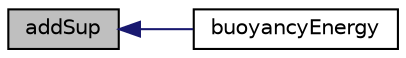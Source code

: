 digraph "addSup"
{
  bgcolor="transparent";
  edge [fontname="Helvetica",fontsize="10",labelfontname="Helvetica",labelfontsize="10"];
  node [fontname="Helvetica",fontsize="10",shape=record];
  rankdir="LR";
  Node55 [label="addSup",height=0.2,width=0.4,color="black", fillcolor="grey75", style="filled", fontcolor="black"];
  Node55 -> Node56 [dir="back",color="midnightblue",fontsize="10",style="solid",fontname="Helvetica"];
  Node56 [label="buoyancyEnergy",height=0.2,width=0.4,color="black",URL="$a24581.html#afe1fc77c40300111c6e11664664431c6",tooltip="Construct from explicit source name and mesh. "];
}
